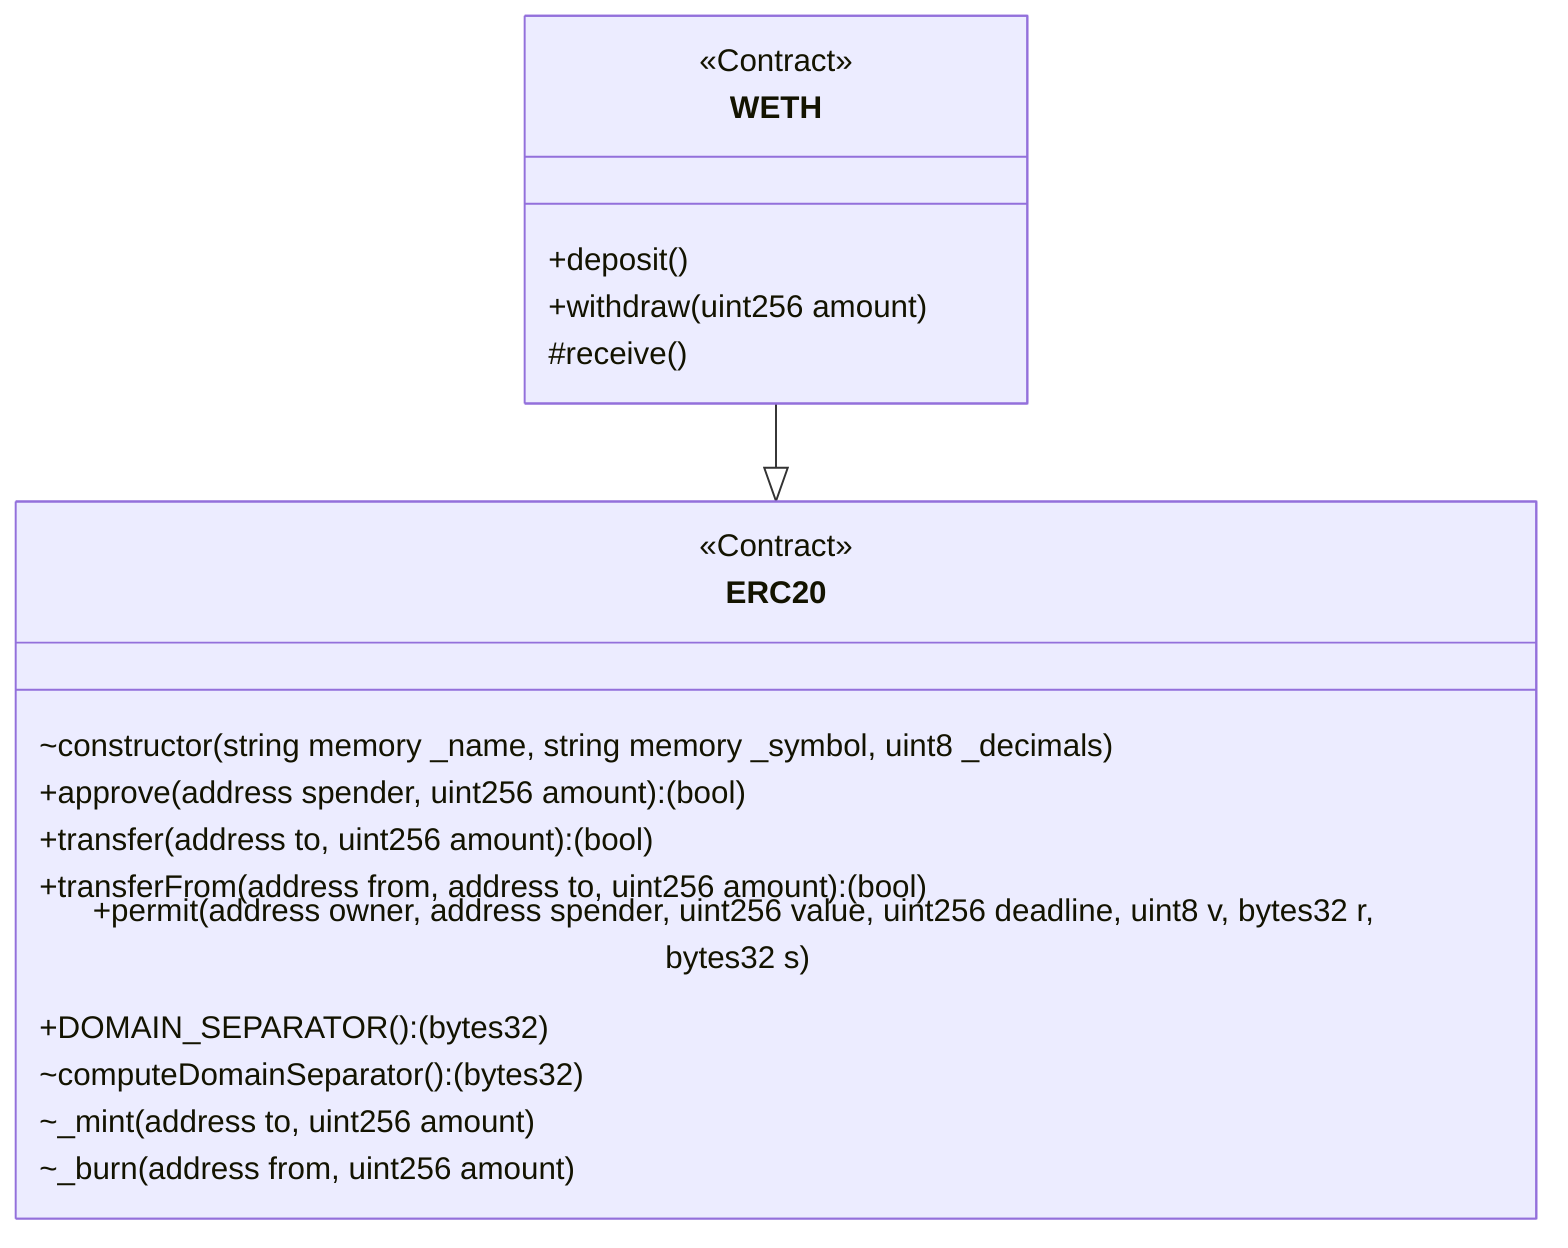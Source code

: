 classDiagram
  %% 419:605:1
  class WETH {
    <<Contract>>
    +deposit()
    +withdraw(uint256 amount)
    #receive()
  }
  
  WETH --|> ERC20
  
  %% 474:6337:0
  class ERC20 {
    <<Contract>>
    ~constructor(string memory _name, string memory _symbol, uint8 _decimals)
    +approve(address spender, uint256 amount): (bool)
    +transfer(address to, uint256 amount): (bool)
    +transferFrom(address from, address to, uint256 amount): (bool)
    +permit(address owner, address spender, uint256 value, uint256 deadline, uint8 v, bytes32 r, bytes32 s)
    +DOMAIN_SEPARATOR(): (bytes32)
    ~computeDomainSeparator(): (bytes32)
    ~_mint(address to, uint256 amount)
    ~_burn(address from, uint256 amount)
  }